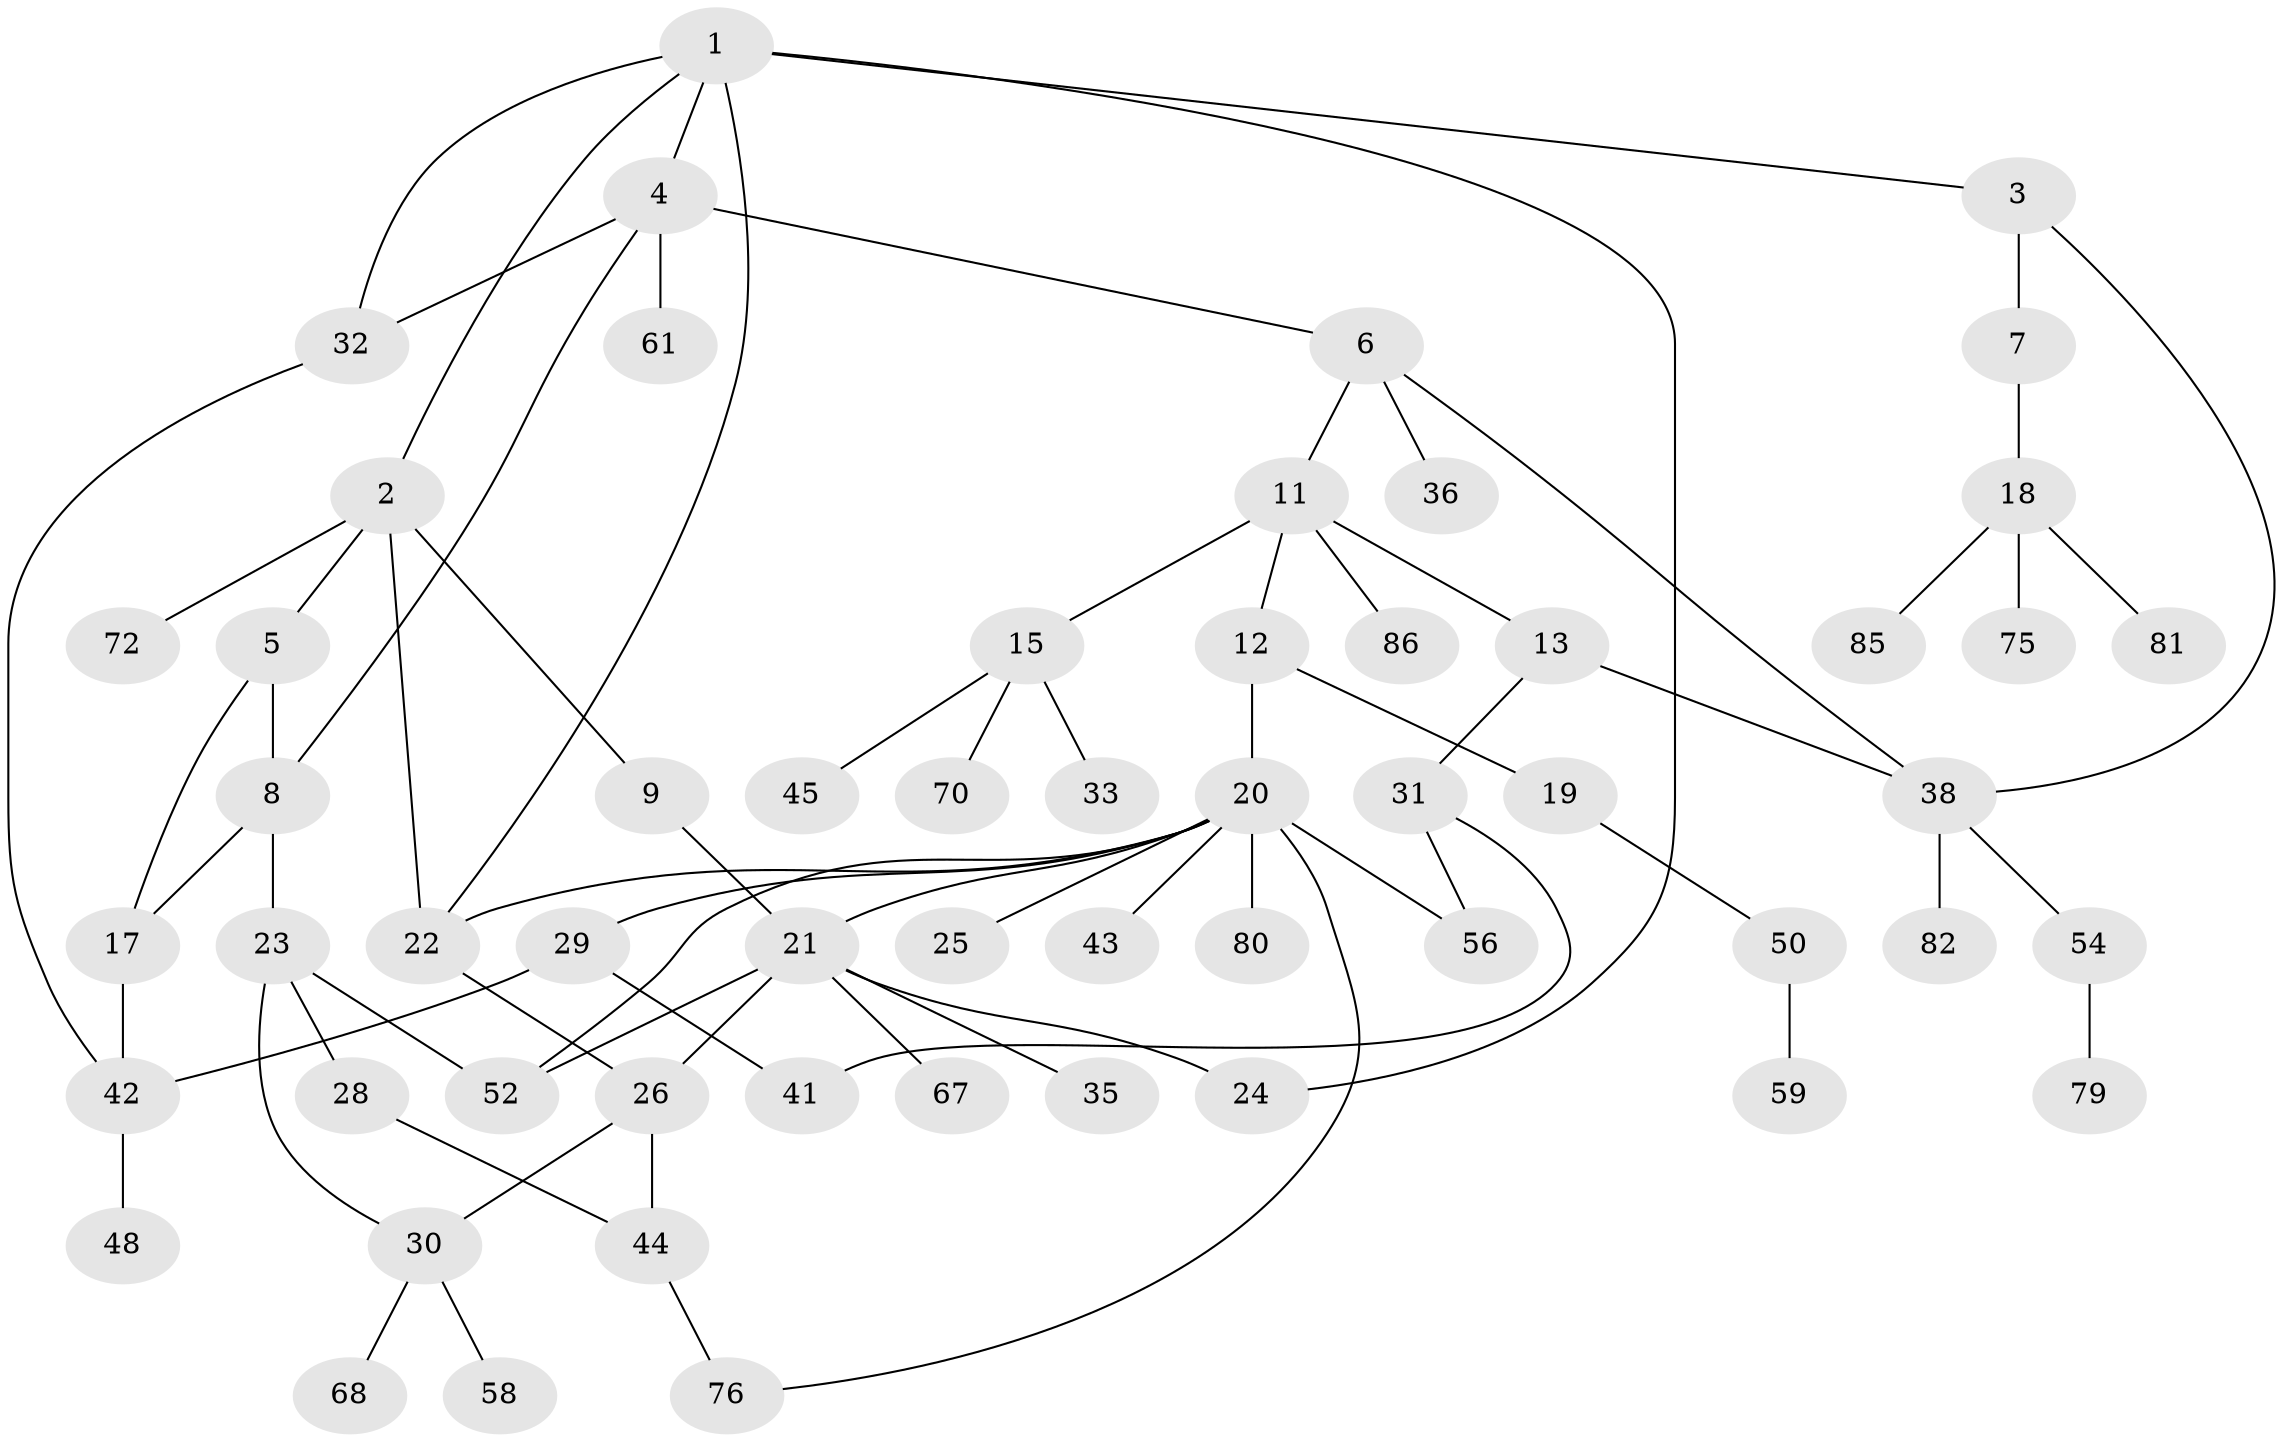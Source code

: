 // Generated by graph-tools (version 1.1) at 2025/51/02/27/25 19:51:40]
// undirected, 57 vertices, 75 edges
graph export_dot {
graph [start="1"]
  node [color=gray90,style=filled];
  1;
  2 [super="+39"];
  3 [super="+16"];
  4 [super="+14"];
  5 [super="+78"];
  6;
  7;
  8 [super="+10"];
  9;
  11 [super="+46"];
  12;
  13 [super="+65"];
  15 [super="+34"];
  17 [super="+84"];
  18 [super="+71"];
  19;
  20 [super="+63"];
  21 [super="+69"];
  22 [super="+47"];
  23 [super="+49"];
  24;
  25;
  26 [super="+27"];
  28 [super="+55"];
  29 [super="+37"];
  30 [super="+83"];
  31 [super="+64"];
  32 [super="+62"];
  33 [super="+73"];
  35;
  36;
  38 [super="+40"];
  41 [super="+74"];
  42 [super="+77"];
  43;
  44 [super="+57"];
  45;
  48;
  50 [super="+51"];
  52 [super="+53"];
  54 [super="+66"];
  56 [super="+60"];
  58;
  59;
  61;
  67;
  68;
  70;
  72;
  75;
  76;
  79;
  80;
  81;
  82;
  85;
  86;
  1 -- 2;
  1 -- 3;
  1 -- 4;
  1 -- 24;
  1 -- 22;
  1 -- 32;
  2 -- 5;
  2 -- 9;
  2 -- 22;
  2 -- 72;
  3 -- 7;
  3 -- 38;
  4 -- 6;
  4 -- 8;
  4 -- 32;
  4 -- 61;
  5 -- 8;
  5 -- 17;
  6 -- 11;
  6 -- 36;
  6 -- 38;
  7 -- 18;
  8 -- 17;
  8 -- 23;
  9 -- 21;
  11 -- 12;
  11 -- 13;
  11 -- 15;
  11 -- 86;
  12 -- 19;
  12 -- 20;
  13 -- 31;
  13 -- 38;
  15 -- 33;
  15 -- 45;
  15 -- 70;
  17 -- 42;
  18 -- 75;
  18 -- 85;
  18 -- 81;
  19 -- 50;
  20 -- 21;
  20 -- 25;
  20 -- 29;
  20 -- 43;
  20 -- 56;
  20 -- 80;
  20 -- 76;
  20 -- 52;
  20 -- 22;
  21 -- 26;
  21 -- 35;
  21 -- 52;
  21 -- 67;
  21 -- 24;
  22 -- 26;
  23 -- 28;
  23 -- 52;
  23 -- 30;
  26 -- 44;
  26 -- 30;
  28 -- 44;
  29 -- 41;
  29 -- 42;
  30 -- 58;
  30 -- 68;
  31 -- 41;
  31 -- 56;
  32 -- 42;
  38 -- 54;
  38 -- 82;
  42 -- 48;
  44 -- 76;
  50 -- 59;
  54 -- 79;
}
